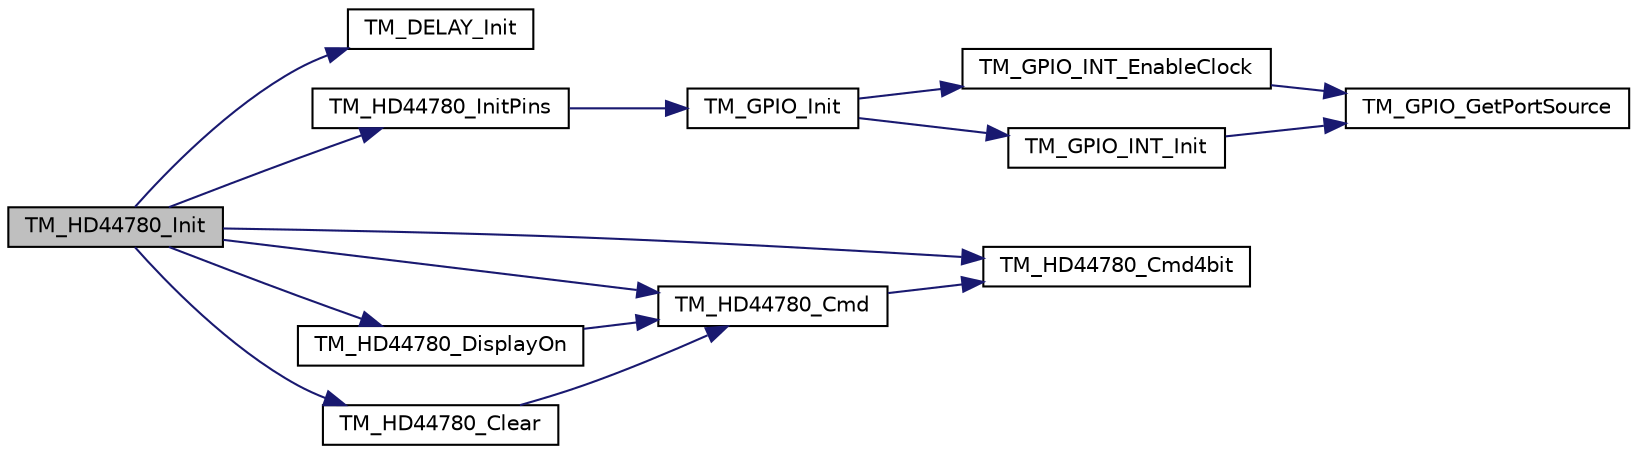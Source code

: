 digraph "TM_HD44780_Init"
{
  edge [fontname="Helvetica",fontsize="10",labelfontname="Helvetica",labelfontsize="10"];
  node [fontname="Helvetica",fontsize="10",shape=record];
  rankdir="LR";
  Node33 [label="TM_HD44780_Init",height=0.2,width=0.4,color="black", fillcolor="grey75", style="filled", fontcolor="black"];
  Node33 -> Node34 [color="midnightblue",fontsize="10",style="solid",fontname="Helvetica"];
  Node34 [label="TM_DELAY_Init",height=0.2,width=0.4,color="black", fillcolor="white", style="filled",URL="$tm__stm32__delay_8c.html#a4ef7d542ba00287843b9e8575be8ecbc"];
  Node33 -> Node35 [color="midnightblue",fontsize="10",style="solid",fontname="Helvetica"];
  Node35 [label="TM_HD44780_InitPins",height=0.2,width=0.4,color="black", fillcolor="white", style="filled",URL="$tm__stm32__hd44780_8c.html#a02040cb191d323d430a4e4bbe7c3e01a"];
  Node35 -> Node36 [color="midnightblue",fontsize="10",style="solid",fontname="Helvetica"];
  Node36 [label="TM_GPIO_Init",height=0.2,width=0.4,color="black", fillcolor="white", style="filled",URL="$tm__stm32__gpio_8c.html#a7ea61719f45c8d46e56f636d7ffdf0d0"];
  Node36 -> Node37 [color="midnightblue",fontsize="10",style="solid",fontname="Helvetica"];
  Node37 [label="TM_GPIO_INT_EnableClock",height=0.2,width=0.4,color="black", fillcolor="white", style="filled",URL="$tm__stm32__gpio_8c.html#ae8a3a9d414ec5c8786e556305883e4fc"];
  Node37 -> Node38 [color="midnightblue",fontsize="10",style="solid",fontname="Helvetica"];
  Node38 [label="TM_GPIO_GetPortSource",height=0.2,width=0.4,color="black", fillcolor="white", style="filled",URL="$tm__stm32__gpio_8c.html#aa5a2f30f33cc19408daeb5db3b7cb59c"];
  Node36 -> Node39 [color="midnightblue",fontsize="10",style="solid",fontname="Helvetica"];
  Node39 [label="TM_GPIO_INT_Init",height=0.2,width=0.4,color="black", fillcolor="white", style="filled",URL="$tm__stm32__gpio_8c.html#aa62b1d8c486e76c5b080c38a32e1f7e1"];
  Node39 -> Node38 [color="midnightblue",fontsize="10",style="solid",fontname="Helvetica"];
  Node33 -> Node40 [color="midnightblue",fontsize="10",style="solid",fontname="Helvetica"];
  Node40 [label="TM_HD44780_Cmd4bit",height=0.2,width=0.4,color="black", fillcolor="white", style="filled",URL="$tm__stm32__hd44780_8c.html#a746bc8ebfeae9d56bc4250bb5f7a7d01"];
  Node33 -> Node41 [color="midnightblue",fontsize="10",style="solid",fontname="Helvetica"];
  Node41 [label="TM_HD44780_Cmd",height=0.2,width=0.4,color="black", fillcolor="white", style="filled",URL="$tm__stm32__hd44780_8c.html#a30113cce4f8555e95bc37e01867595bc"];
  Node41 -> Node40 [color="midnightblue",fontsize="10",style="solid",fontname="Helvetica"];
  Node33 -> Node42 [color="midnightblue",fontsize="10",style="solid",fontname="Helvetica"];
  Node42 [label="TM_HD44780_DisplayOn",height=0.2,width=0.4,color="black", fillcolor="white", style="filled",URL="$tm__stm32__hd44780_8c.html#a2f61b153a32e30c63a67888cf8e0ee86"];
  Node42 -> Node41 [color="midnightblue",fontsize="10",style="solid",fontname="Helvetica"];
  Node33 -> Node43 [color="midnightblue",fontsize="10",style="solid",fontname="Helvetica"];
  Node43 [label="TM_HD44780_Clear",height=0.2,width=0.4,color="black", fillcolor="white", style="filled",URL="$tm__stm32__hd44780_8c.html#a0a7a99ba13104c13646bbb40e5ee3bd9"];
  Node43 -> Node41 [color="midnightblue",fontsize="10",style="solid",fontname="Helvetica"];
}
